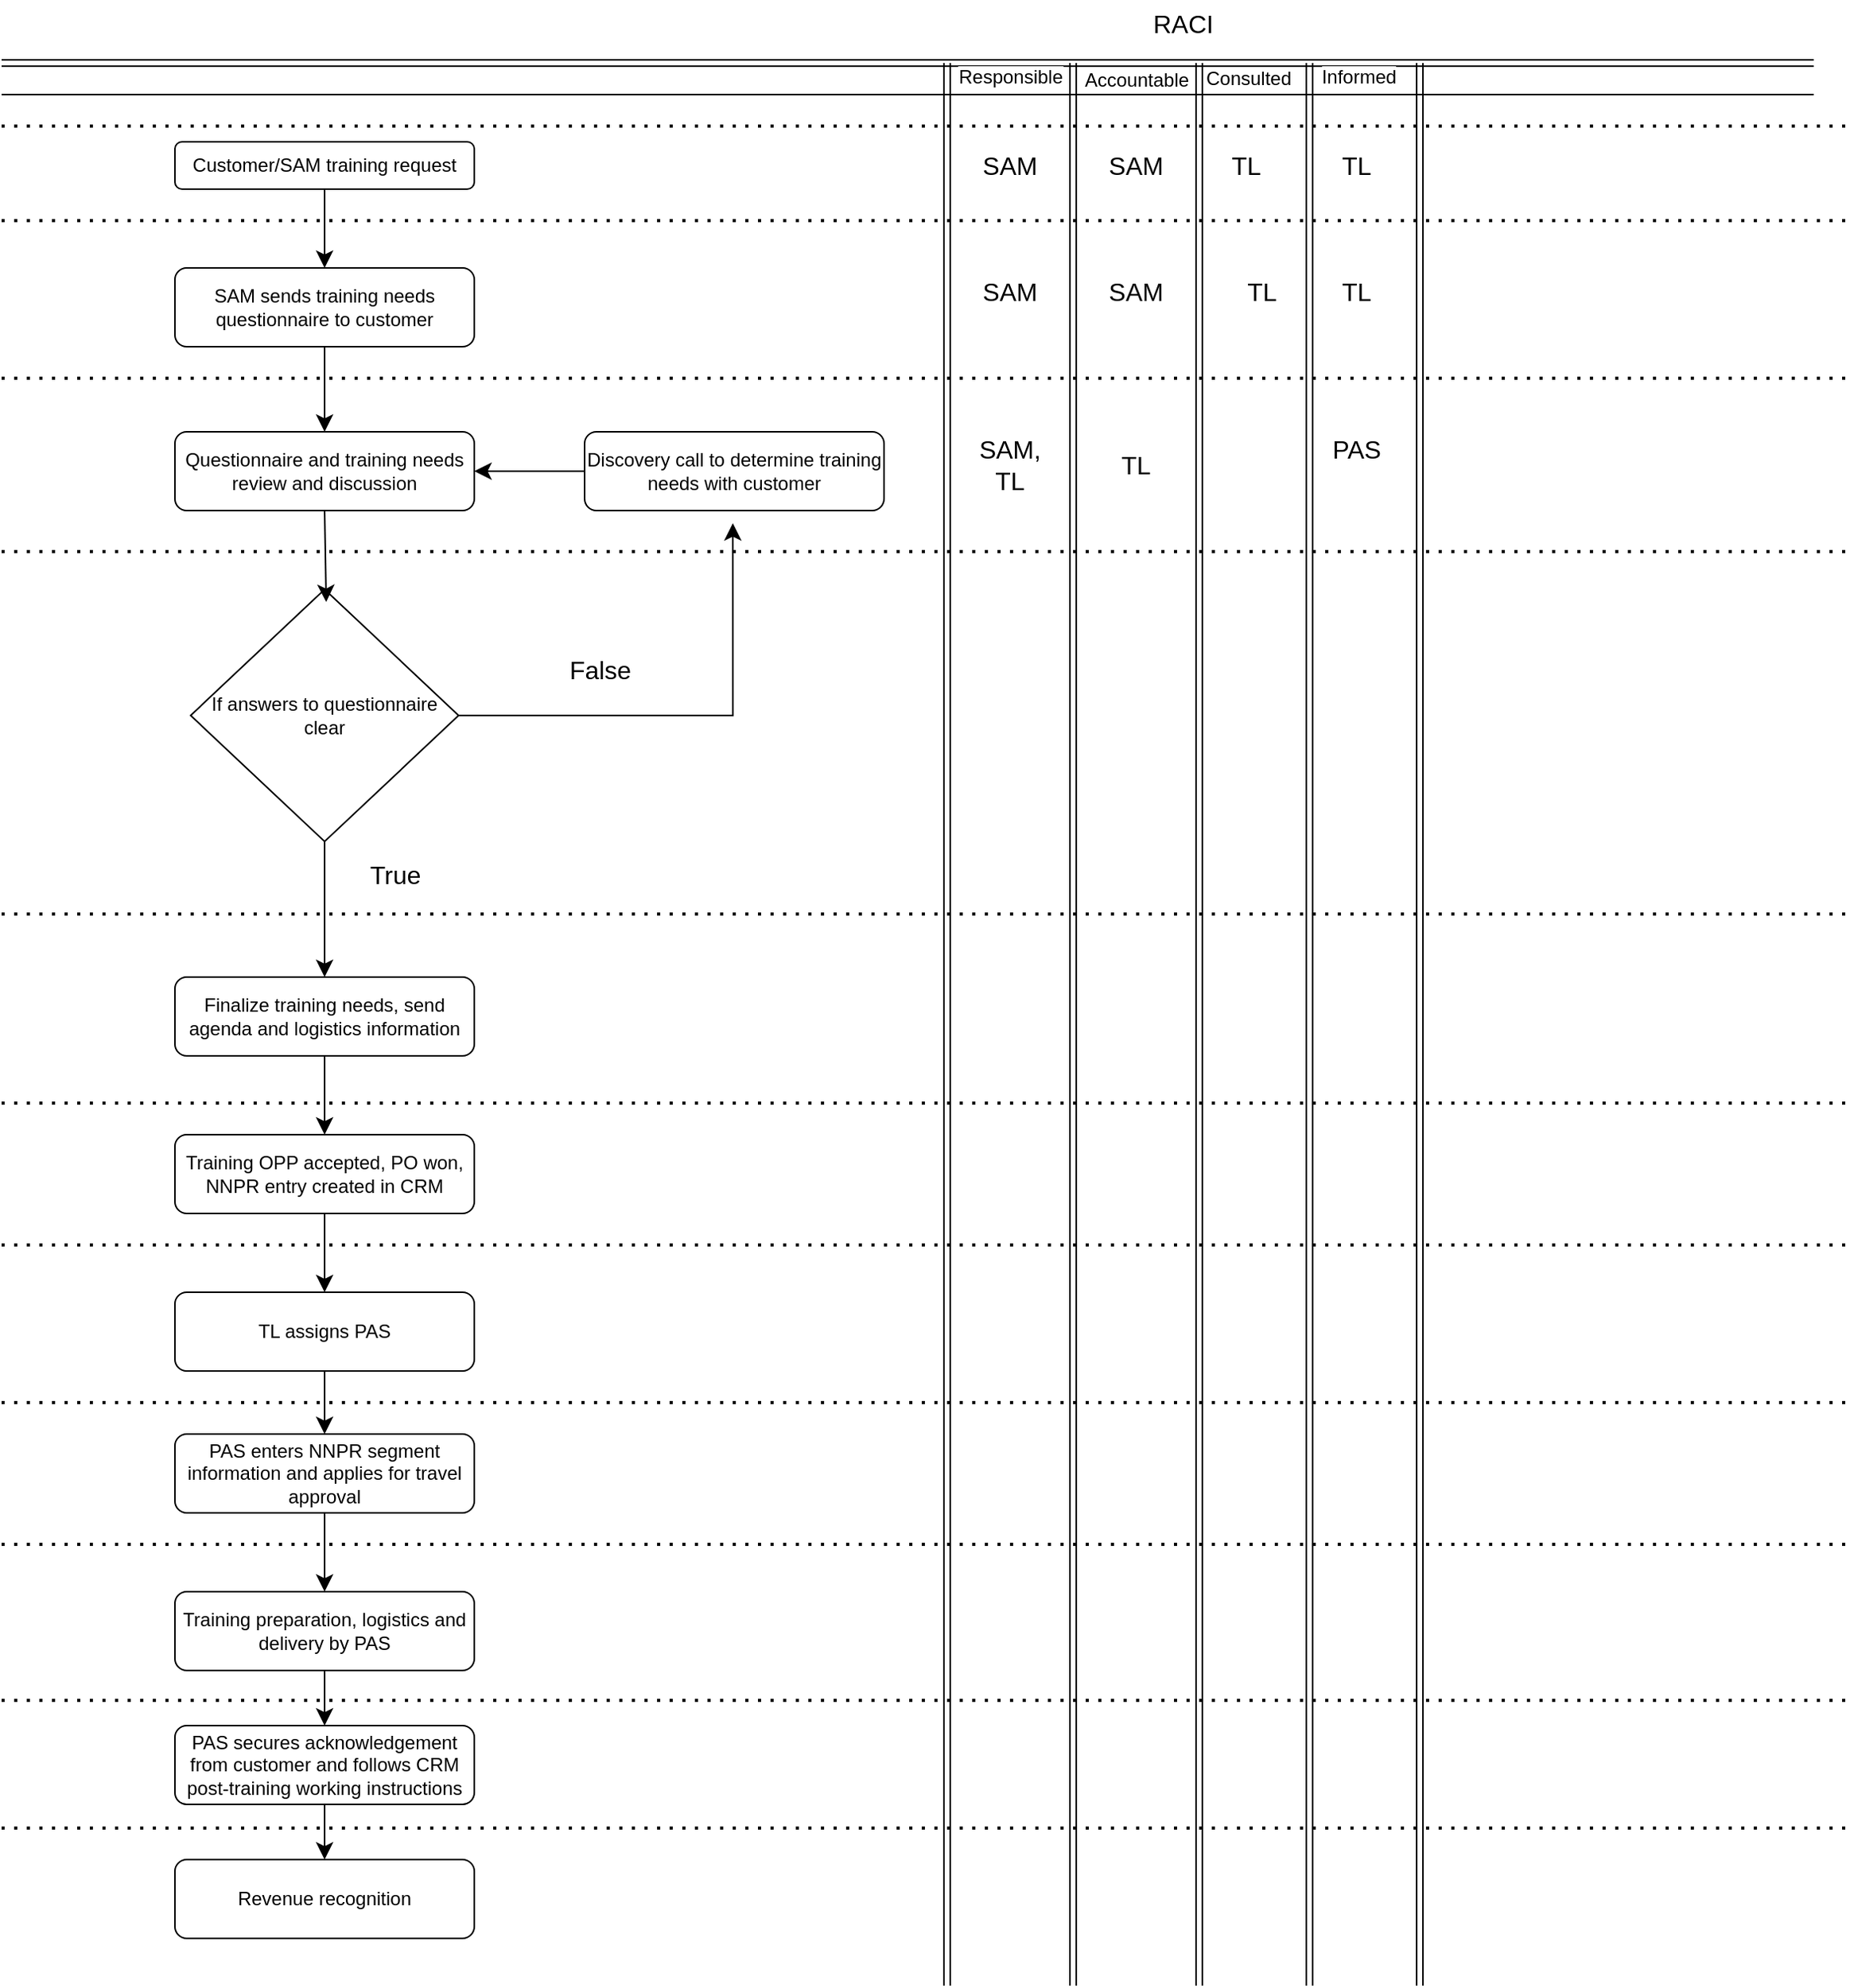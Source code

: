 <mxfile version="28.2.8">
  <diagram name="Page-1" id="Iok2QuRzbq-jj-xIFoYR">
    <mxGraphModel dx="2225" dy="803" grid="1" gridSize="10" guides="1" tooltips="1" connect="1" arrows="1" fold="1" page="1" pageScale="1" pageWidth="850" pageHeight="1100" math="0" shadow="0">
      <root>
        <mxCell id="0" />
        <mxCell id="1" parent="0" />
        <mxCell id="pzfVC9VM8FYr7gVDMRTt-37" value="" style="edgeStyle=none;curved=1;rounded=0;orthogonalLoop=1;jettySize=auto;html=1;fontSize=12;startSize=8;endSize=8;entryX=0.5;entryY=0;entryDx=0;entryDy=0;" edge="1" parent="1" source="0Sv_x03-M9tLxZnkzReq-1" target="pzfVC9VM8FYr7gVDMRTt-15">
          <mxGeometry relative="1" as="geometry" />
        </mxCell>
        <mxCell id="0Sv_x03-M9tLxZnkzReq-1" value="Customer/SAM training request" style="rounded=1;whiteSpace=wrap;html=1;" parent="1" vertex="1">
          <mxGeometry x="110" y="110" width="190" height="30" as="geometry" />
        </mxCell>
        <mxCell id="0Sv_x03-M9tLxZnkzReq-2" value="" style="endArrow=none;html=1;rounded=0;fontSize=12;startSize=8;endSize=8;curved=1;" parent="1" edge="1">
          <mxGeometry width="50" height="50" relative="1" as="geometry">
            <mxPoint y="80" as="sourcePoint" />
            <mxPoint x="1150" y="80" as="targetPoint" />
          </mxGeometry>
        </mxCell>
        <mxCell id="0Sv_x03-M9tLxZnkzReq-3" value="" style="shape=link;html=1;rounded=0;fontSize=12;startSize=8;endSize=8;curved=1;" parent="1" edge="1">
          <mxGeometry width="100" relative="1" as="geometry">
            <mxPoint y="60" as="sourcePoint" />
            <mxPoint x="1150" y="60" as="targetPoint" />
          </mxGeometry>
        </mxCell>
        <mxCell id="pzfVC9VM8FYr7gVDMRTt-6" value="Responsible" style="edgeLabel;html=1;align=center;verticalAlign=middle;resizable=0;points=[];fontSize=12;" vertex="1" connectable="0" parent="0Sv_x03-M9tLxZnkzReq-3">
          <mxGeometry x="0.555" y="-9" relative="1" as="geometry">
            <mxPoint x="-254" as="offset" />
          </mxGeometry>
        </mxCell>
        <mxCell id="pzfVC9VM8FYr7gVDMRTt-7" value="Accountable" style="edgeLabel;html=1;align=center;verticalAlign=middle;resizable=0;points=[];fontSize=12;" vertex="1" connectable="0" parent="0Sv_x03-M9tLxZnkzReq-3">
          <mxGeometry x="0.645" y="-11" relative="1" as="geometry">
            <mxPoint x="-226" as="offset" />
          </mxGeometry>
        </mxCell>
        <mxCell id="pzfVC9VM8FYr7gVDMRTt-9" value="Consulted" style="edgeLabel;html=1;align=center;verticalAlign=middle;resizable=0;points=[];fontSize=12;" vertex="1" connectable="0" parent="0Sv_x03-M9tLxZnkzReq-3">
          <mxGeometry x="0.737" y="-11" relative="1" as="geometry">
            <mxPoint x="-208" y="-1" as="offset" />
          </mxGeometry>
        </mxCell>
        <mxCell id="pzfVC9VM8FYr7gVDMRTt-12" value="Informed" style="edgeLabel;html=1;align=center;verticalAlign=middle;resizable=0;points=[];fontSize=12;" vertex="1" connectable="0" parent="0Sv_x03-M9tLxZnkzReq-3">
          <mxGeometry x="0.497" y="-9" relative="1" as="geometry">
            <mxPoint as="offset" />
          </mxGeometry>
        </mxCell>
        <mxCell id="pzfVC9VM8FYr7gVDMRTt-1" value="" style="shape=link;html=1;rounded=0;fontSize=12;startSize=8;endSize=8;curved=1;" edge="1" parent="1">
          <mxGeometry width="100" relative="1" as="geometry">
            <mxPoint x="600" y="60" as="sourcePoint" />
            <mxPoint x="600" y="1280" as="targetPoint" />
          </mxGeometry>
        </mxCell>
        <mxCell id="pzfVC9VM8FYr7gVDMRTt-2" value="" style="shape=link;html=1;rounded=0;fontSize=12;startSize=8;endSize=8;curved=1;" edge="1" parent="1">
          <mxGeometry width="100" relative="1" as="geometry">
            <mxPoint x="680" y="60" as="sourcePoint" />
            <mxPoint x="680" y="1280" as="targetPoint" />
          </mxGeometry>
        </mxCell>
        <mxCell id="pzfVC9VM8FYr7gVDMRTt-3" value="" style="shape=link;html=1;rounded=0;fontSize=12;startSize=8;endSize=8;curved=1;" edge="1" parent="1">
          <mxGeometry width="100" relative="1" as="geometry">
            <mxPoint x="760" y="60" as="sourcePoint" />
            <mxPoint x="760" y="1280" as="targetPoint" />
          </mxGeometry>
        </mxCell>
        <mxCell id="pzfVC9VM8FYr7gVDMRTt-4" value="" style="shape=link;html=1;rounded=0;fontSize=12;startSize=8;endSize=8;curved=1;" edge="1" parent="1">
          <mxGeometry width="100" relative="1" as="geometry">
            <mxPoint x="830" y="60" as="sourcePoint" />
            <mxPoint x="830" y="1280" as="targetPoint" />
          </mxGeometry>
        </mxCell>
        <mxCell id="pzfVC9VM8FYr7gVDMRTt-5" value="" style="shape=link;html=1;rounded=0;fontSize=12;startSize=8;endSize=8;curved=1;" edge="1" parent="1">
          <mxGeometry width="100" relative="1" as="geometry">
            <mxPoint x="900" y="60" as="sourcePoint" />
            <mxPoint x="900" y="1280" as="targetPoint" />
          </mxGeometry>
        </mxCell>
        <mxCell id="pzfVC9VM8FYr7gVDMRTt-13" value="RACI" style="text;html=1;whiteSpace=wrap;strokeColor=none;fillColor=none;align=center;verticalAlign=middle;rounded=0;fontSize=16;" vertex="1" parent="1">
          <mxGeometry x="720" y="20" width="60" height="30" as="geometry" />
        </mxCell>
        <mxCell id="pzfVC9VM8FYr7gVDMRTt-39" value="" style="edgeStyle=none;curved=1;rounded=0;orthogonalLoop=1;jettySize=auto;html=1;fontSize=12;startSize=8;endSize=8;entryX=0.5;entryY=0;entryDx=0;entryDy=0;" edge="1" parent="1" source="pzfVC9VM8FYr7gVDMRTt-15" target="pzfVC9VM8FYr7gVDMRTt-16">
          <mxGeometry relative="1" as="geometry" />
        </mxCell>
        <mxCell id="pzfVC9VM8FYr7gVDMRTt-15" value="SAM sends training needs questionnaire to customer" style="rounded=1;whiteSpace=wrap;html=1;" vertex="1" parent="1">
          <mxGeometry x="110" y="190" width="190" height="50" as="geometry" />
        </mxCell>
        <mxCell id="pzfVC9VM8FYr7gVDMRTt-16" value="Questionnaire and training needs review and discussion" style="rounded=1;whiteSpace=wrap;html=1;" vertex="1" parent="1">
          <mxGeometry x="110" y="294" width="190" height="50" as="geometry" />
        </mxCell>
        <mxCell id="pzfVC9VM8FYr7gVDMRTt-47" value="" style="edgeStyle=none;curved=1;rounded=0;orthogonalLoop=1;jettySize=auto;html=1;fontSize=12;startSize=8;endSize=8;" edge="1" parent="1" source="pzfVC9VM8FYr7gVDMRTt-17" target="pzfVC9VM8FYr7gVDMRTt-26">
          <mxGeometry relative="1" as="geometry" />
        </mxCell>
        <mxCell id="pzfVC9VM8FYr7gVDMRTt-17" value="If answers to questionnaire clear" style="rhombus;whiteSpace=wrap;html=1;" vertex="1" parent="1">
          <mxGeometry x="120" y="394" width="170" height="160" as="geometry" />
        </mxCell>
        <mxCell id="pzfVC9VM8FYr7gVDMRTt-41" value="" style="edgeStyle=none;curved=1;rounded=0;orthogonalLoop=1;jettySize=auto;html=1;fontSize=12;startSize=8;endSize=8;" edge="1" parent="1" source="pzfVC9VM8FYr7gVDMRTt-19" target="pzfVC9VM8FYr7gVDMRTt-16">
          <mxGeometry relative="1" as="geometry" />
        </mxCell>
        <mxCell id="pzfVC9VM8FYr7gVDMRTt-19" value="Discovery call to determine training needs with customer" style="rounded=1;whiteSpace=wrap;html=1;" vertex="1" parent="1">
          <mxGeometry x="370" y="294" width="190" height="50" as="geometry" />
        </mxCell>
        <mxCell id="pzfVC9VM8FYr7gVDMRTt-24" value="" style="edgeStyle=segmentEdgeStyle;endArrow=classic;html=1;curved=0;rounded=0;endSize=8;startSize=8;fontSize=12;exitX=1;exitY=0.5;exitDx=0;exitDy=0;entryX=0.495;entryY=1.16;entryDx=0;entryDy=0;entryPerimeter=0;" edge="1" parent="1" source="pzfVC9VM8FYr7gVDMRTt-17" target="pzfVC9VM8FYr7gVDMRTt-19">
          <mxGeometry width="50" height="50" relative="1" as="geometry">
            <mxPoint x="270" y="310" as="sourcePoint" />
            <mxPoint x="320" y="260" as="targetPoint" />
          </mxGeometry>
        </mxCell>
        <mxCell id="pzfVC9VM8FYr7gVDMRTt-25" value="False" style="text;html=1;whiteSpace=wrap;strokeColor=none;fillColor=none;align=center;verticalAlign=middle;rounded=0;fontSize=16;" vertex="1" parent="1">
          <mxGeometry x="350" y="430" width="60" height="30" as="geometry" />
        </mxCell>
        <mxCell id="pzfVC9VM8FYr7gVDMRTt-49" value="" style="edgeStyle=none;curved=1;rounded=0;orthogonalLoop=1;jettySize=auto;html=1;fontSize=12;startSize=8;endSize=8;entryX=0.5;entryY=0;entryDx=0;entryDy=0;" edge="1" parent="1" source="pzfVC9VM8FYr7gVDMRTt-26" target="pzfVC9VM8FYr7gVDMRTt-27">
          <mxGeometry relative="1" as="geometry" />
        </mxCell>
        <mxCell id="pzfVC9VM8FYr7gVDMRTt-26" value="Finalize training needs, send agenda and logistics information" style="rounded=1;whiteSpace=wrap;html=1;" vertex="1" parent="1">
          <mxGeometry x="110" y="640" width="190" height="50" as="geometry" />
        </mxCell>
        <mxCell id="pzfVC9VM8FYr7gVDMRTt-51" value="" style="edgeStyle=none;curved=1;rounded=0;orthogonalLoop=1;jettySize=auto;html=1;fontSize=12;startSize=8;endSize=8;entryX=0.5;entryY=0;entryDx=0;entryDy=0;" edge="1" parent="1" source="pzfVC9VM8FYr7gVDMRTt-27" target="pzfVC9VM8FYr7gVDMRTt-28">
          <mxGeometry relative="1" as="geometry" />
        </mxCell>
        <mxCell id="pzfVC9VM8FYr7gVDMRTt-27" value="Training OPP accepted, PO won, NNPR entry created in CRM" style="rounded=1;whiteSpace=wrap;html=1;" vertex="1" parent="1">
          <mxGeometry x="110" y="740" width="190" height="50" as="geometry" />
        </mxCell>
        <mxCell id="pzfVC9VM8FYr7gVDMRTt-53" value="" style="edgeStyle=none;curved=1;rounded=0;orthogonalLoop=1;jettySize=auto;html=1;fontSize=12;startSize=8;endSize=8;" edge="1" parent="1" source="pzfVC9VM8FYr7gVDMRTt-28" target="pzfVC9VM8FYr7gVDMRTt-33">
          <mxGeometry relative="1" as="geometry" />
        </mxCell>
        <mxCell id="pzfVC9VM8FYr7gVDMRTt-28" value="TL assigns PAS" style="rounded=1;whiteSpace=wrap;html=1;" vertex="1" parent="1">
          <mxGeometry x="110" y="840" width="190" height="50" as="geometry" />
        </mxCell>
        <mxCell id="pzfVC9VM8FYr7gVDMRTt-56" value="" style="edgeStyle=none;curved=1;rounded=0;orthogonalLoop=1;jettySize=auto;html=1;fontSize=12;startSize=8;endSize=8;entryX=0.5;entryY=0;entryDx=0;entryDy=0;" edge="1" parent="1" source="pzfVC9VM8FYr7gVDMRTt-29" target="pzfVC9VM8FYr7gVDMRTt-31">
          <mxGeometry relative="1" as="geometry" />
        </mxCell>
        <mxCell id="pzfVC9VM8FYr7gVDMRTt-29" value="Training preparation, logistics and delivery by PAS" style="rounded=1;whiteSpace=wrap;html=1;" vertex="1" parent="1">
          <mxGeometry x="110" y="1030" width="190" height="50" as="geometry" />
        </mxCell>
        <mxCell id="pzfVC9VM8FYr7gVDMRTt-57" value="" style="edgeStyle=none;curved=1;rounded=0;orthogonalLoop=1;jettySize=auto;html=1;fontSize=12;startSize=8;endSize=8;" edge="1" parent="1" source="pzfVC9VM8FYr7gVDMRTt-31" target="pzfVC9VM8FYr7gVDMRTt-32">
          <mxGeometry relative="1" as="geometry" />
        </mxCell>
        <mxCell id="pzfVC9VM8FYr7gVDMRTt-31" value="PAS secures acknowledgement from customer and follows CRM post-training working instructions" style="rounded=1;whiteSpace=wrap;html=1;" vertex="1" parent="1">
          <mxGeometry x="110" y="1115" width="190" height="50" as="geometry" />
        </mxCell>
        <mxCell id="pzfVC9VM8FYr7gVDMRTt-32" value="Revenue recognition" style="rounded=1;whiteSpace=wrap;html=1;" vertex="1" parent="1">
          <mxGeometry x="110" y="1200" width="190" height="50" as="geometry" />
        </mxCell>
        <mxCell id="pzfVC9VM8FYr7gVDMRTt-54" value="" style="edgeStyle=none;curved=1;rounded=0;orthogonalLoop=1;jettySize=auto;html=1;fontSize=12;startSize=8;endSize=8;entryX=0.5;entryY=0;entryDx=0;entryDy=0;" edge="1" parent="1" source="pzfVC9VM8FYr7gVDMRTt-33" target="pzfVC9VM8FYr7gVDMRTt-29">
          <mxGeometry relative="1" as="geometry">
            <mxPoint x="200" y="1020" as="targetPoint" />
          </mxGeometry>
        </mxCell>
        <mxCell id="pzfVC9VM8FYr7gVDMRTt-33" value="PAS enters NNPR segment information and applies for travel approval" style="rounded=1;whiteSpace=wrap;html=1;" vertex="1" parent="1">
          <mxGeometry x="110" y="930" width="190" height="50" as="geometry" />
        </mxCell>
        <mxCell id="pzfVC9VM8FYr7gVDMRTt-35" value="" style="endArrow=none;dashed=1;html=1;dashPattern=1 3;strokeWidth=2;rounded=0;fontSize=12;startSize=8;endSize=8;curved=1;" edge="1" parent="1">
          <mxGeometry width="50" height="50" relative="1" as="geometry">
            <mxPoint y="160" as="sourcePoint" />
            <mxPoint x="1170" y="160" as="targetPoint" />
          </mxGeometry>
        </mxCell>
        <mxCell id="pzfVC9VM8FYr7gVDMRTt-38" value="" style="endArrow=none;dashed=1;html=1;dashPattern=1 3;strokeWidth=2;rounded=0;fontSize=12;startSize=8;endSize=8;curved=1;" edge="1" parent="1">
          <mxGeometry width="50" height="50" relative="1" as="geometry">
            <mxPoint y="100" as="sourcePoint" />
            <mxPoint x="1170" y="100" as="targetPoint" />
          </mxGeometry>
        </mxCell>
        <mxCell id="pzfVC9VM8FYr7gVDMRTt-42" style="edgeStyle=none;curved=1;rounded=0;orthogonalLoop=1;jettySize=auto;html=1;exitX=0.5;exitY=1;exitDx=0;exitDy=0;entryX=0.506;entryY=0.05;entryDx=0;entryDy=0;entryPerimeter=0;fontSize=12;startSize=8;endSize=8;" edge="1" parent="1" source="pzfVC9VM8FYr7gVDMRTt-16" target="pzfVC9VM8FYr7gVDMRTt-17">
          <mxGeometry relative="1" as="geometry" />
        </mxCell>
        <mxCell id="pzfVC9VM8FYr7gVDMRTt-44" value="" style="endArrow=none;dashed=1;html=1;dashPattern=1 3;strokeWidth=2;rounded=0;fontSize=12;startSize=8;endSize=8;curved=1;" edge="1" parent="1">
          <mxGeometry width="50" height="50" relative="1" as="geometry">
            <mxPoint y="260" as="sourcePoint" />
            <mxPoint x="1170" y="260" as="targetPoint" />
          </mxGeometry>
        </mxCell>
        <mxCell id="pzfVC9VM8FYr7gVDMRTt-45" value="" style="endArrow=none;dashed=1;html=1;dashPattern=1 3;strokeWidth=2;rounded=0;fontSize=12;startSize=8;endSize=8;curved=1;" edge="1" parent="1">
          <mxGeometry width="50" height="50" relative="1" as="geometry">
            <mxPoint y="370" as="sourcePoint" />
            <mxPoint x="1170" y="370" as="targetPoint" />
          </mxGeometry>
        </mxCell>
        <mxCell id="pzfVC9VM8FYr7gVDMRTt-46" value="" style="endArrow=none;dashed=1;html=1;dashPattern=1 3;strokeWidth=2;rounded=0;fontSize=12;startSize=8;endSize=8;curved=1;" edge="1" parent="1">
          <mxGeometry width="50" height="50" relative="1" as="geometry">
            <mxPoint y="600" as="sourcePoint" />
            <mxPoint x="1170" y="600" as="targetPoint" />
          </mxGeometry>
        </mxCell>
        <mxCell id="pzfVC9VM8FYr7gVDMRTt-48" value="True" style="text;html=1;whiteSpace=wrap;strokeColor=none;fillColor=none;align=center;verticalAlign=middle;rounded=0;fontSize=16;" vertex="1" parent="1">
          <mxGeometry x="220" y="560" width="60" height="30" as="geometry" />
        </mxCell>
        <mxCell id="pzfVC9VM8FYr7gVDMRTt-50" value="" style="endArrow=none;dashed=1;html=1;dashPattern=1 3;strokeWidth=2;rounded=0;fontSize=12;startSize=8;endSize=8;curved=1;" edge="1" parent="1">
          <mxGeometry width="50" height="50" relative="1" as="geometry">
            <mxPoint y="720" as="sourcePoint" />
            <mxPoint x="1170" y="720" as="targetPoint" />
          </mxGeometry>
        </mxCell>
        <mxCell id="pzfVC9VM8FYr7gVDMRTt-52" value="" style="endArrow=none;dashed=1;html=1;dashPattern=1 3;strokeWidth=2;rounded=0;fontSize=12;startSize=8;endSize=8;curved=1;" edge="1" parent="1">
          <mxGeometry width="50" height="50" relative="1" as="geometry">
            <mxPoint y="810" as="sourcePoint" />
            <mxPoint x="1170" y="810" as="targetPoint" />
          </mxGeometry>
        </mxCell>
        <mxCell id="pzfVC9VM8FYr7gVDMRTt-58" value="" style="endArrow=none;dashed=1;html=1;dashPattern=1 3;strokeWidth=2;rounded=0;fontSize=12;startSize=8;endSize=8;curved=1;" edge="1" parent="1">
          <mxGeometry width="50" height="50" relative="1" as="geometry">
            <mxPoint y="910" as="sourcePoint" />
            <mxPoint x="1170" y="910" as="targetPoint" />
          </mxGeometry>
        </mxCell>
        <mxCell id="pzfVC9VM8FYr7gVDMRTt-59" value="" style="endArrow=none;dashed=1;html=1;dashPattern=1 3;strokeWidth=2;rounded=0;fontSize=12;startSize=8;endSize=8;curved=1;" edge="1" parent="1">
          <mxGeometry width="50" height="50" relative="1" as="geometry">
            <mxPoint y="1000" as="sourcePoint" />
            <mxPoint x="1170" y="1000" as="targetPoint" />
          </mxGeometry>
        </mxCell>
        <mxCell id="pzfVC9VM8FYr7gVDMRTt-60" value="" style="endArrow=none;dashed=1;html=1;dashPattern=1 3;strokeWidth=2;rounded=0;fontSize=12;startSize=8;endSize=8;curved=1;" edge="1" parent="1">
          <mxGeometry width="50" height="50" relative="1" as="geometry">
            <mxPoint y="1099" as="sourcePoint" />
            <mxPoint x="1170" y="1099" as="targetPoint" />
          </mxGeometry>
        </mxCell>
        <mxCell id="pzfVC9VM8FYr7gVDMRTt-61" value="" style="endArrow=none;dashed=1;html=1;dashPattern=1 3;strokeWidth=2;rounded=0;fontSize=12;startSize=8;endSize=8;curved=1;" edge="1" parent="1">
          <mxGeometry width="50" height="50" relative="1" as="geometry">
            <mxPoint y="1180" as="sourcePoint" />
            <mxPoint x="1170" y="1180" as="targetPoint" />
          </mxGeometry>
        </mxCell>
        <mxCell id="pzfVC9VM8FYr7gVDMRTt-62" value="SAM" style="text;html=1;whiteSpace=wrap;strokeColor=none;fillColor=none;align=center;verticalAlign=middle;rounded=0;fontSize=16;" vertex="1" parent="1">
          <mxGeometry x="610" y="110" width="60" height="30" as="geometry" />
        </mxCell>
        <mxCell id="pzfVC9VM8FYr7gVDMRTt-63" value="TL" style="text;html=1;whiteSpace=wrap;strokeColor=none;fillColor=none;align=center;verticalAlign=middle;rounded=0;fontSize=16;" vertex="1" parent="1">
          <mxGeometry x="760" y="110" width="60" height="30" as="geometry" />
        </mxCell>
        <mxCell id="pzfVC9VM8FYr7gVDMRTt-65" value="TL" style="text;html=1;whiteSpace=wrap;strokeColor=none;fillColor=none;align=center;verticalAlign=middle;rounded=0;fontSize=16;" vertex="1" parent="1">
          <mxGeometry x="830" y="110" width="60" height="30" as="geometry" />
        </mxCell>
        <mxCell id="pzfVC9VM8FYr7gVDMRTt-66" value="SAM" style="text;html=1;whiteSpace=wrap;strokeColor=none;fillColor=none;align=center;verticalAlign=middle;rounded=0;fontSize=16;" vertex="1" parent="1">
          <mxGeometry x="690" y="110" width="60" height="30" as="geometry" />
        </mxCell>
        <mxCell id="pzfVC9VM8FYr7gVDMRTt-67" value="SAM" style="text;html=1;whiteSpace=wrap;strokeColor=none;fillColor=none;align=center;verticalAlign=middle;rounded=0;fontSize=16;" vertex="1" parent="1">
          <mxGeometry x="610" y="190" width="60" height="30" as="geometry" />
        </mxCell>
        <mxCell id="pzfVC9VM8FYr7gVDMRTt-68" value="SAM" style="text;html=1;whiteSpace=wrap;strokeColor=none;fillColor=none;align=center;verticalAlign=middle;rounded=0;fontSize=16;" vertex="1" parent="1">
          <mxGeometry x="690" y="190" width="60" height="30" as="geometry" />
        </mxCell>
        <mxCell id="pzfVC9VM8FYr7gVDMRTt-69" value="TL" style="text;html=1;whiteSpace=wrap;strokeColor=none;fillColor=none;align=center;verticalAlign=middle;rounded=0;fontSize=16;" vertex="1" parent="1">
          <mxGeometry x="770" y="190" width="60" height="30" as="geometry" />
        </mxCell>
        <mxCell id="pzfVC9VM8FYr7gVDMRTt-70" value="TL" style="text;html=1;whiteSpace=wrap;strokeColor=none;fillColor=none;align=center;verticalAlign=middle;rounded=0;fontSize=16;" vertex="1" parent="1">
          <mxGeometry x="830" y="190" width="60" height="30" as="geometry" />
        </mxCell>
        <mxCell id="pzfVC9VM8FYr7gVDMRTt-71" value="SAM, TL" style="text;html=1;whiteSpace=wrap;strokeColor=none;fillColor=none;align=center;verticalAlign=middle;rounded=0;fontSize=16;" vertex="1" parent="1">
          <mxGeometry x="610" y="300" width="60" height="30" as="geometry" />
        </mxCell>
        <mxCell id="pzfVC9VM8FYr7gVDMRTt-72" value="TL" style="text;html=1;whiteSpace=wrap;strokeColor=none;fillColor=none;align=center;verticalAlign=middle;rounded=0;fontSize=16;" vertex="1" parent="1">
          <mxGeometry x="690" y="300" width="60" height="30" as="geometry" />
        </mxCell>
        <mxCell id="pzfVC9VM8FYr7gVDMRTt-73" value="PAS" style="text;html=1;whiteSpace=wrap;strokeColor=none;fillColor=none;align=center;verticalAlign=middle;rounded=0;fontSize=16;" vertex="1" parent="1">
          <mxGeometry x="830" y="290" width="60" height="30" as="geometry" />
        </mxCell>
      </root>
    </mxGraphModel>
  </diagram>
</mxfile>
